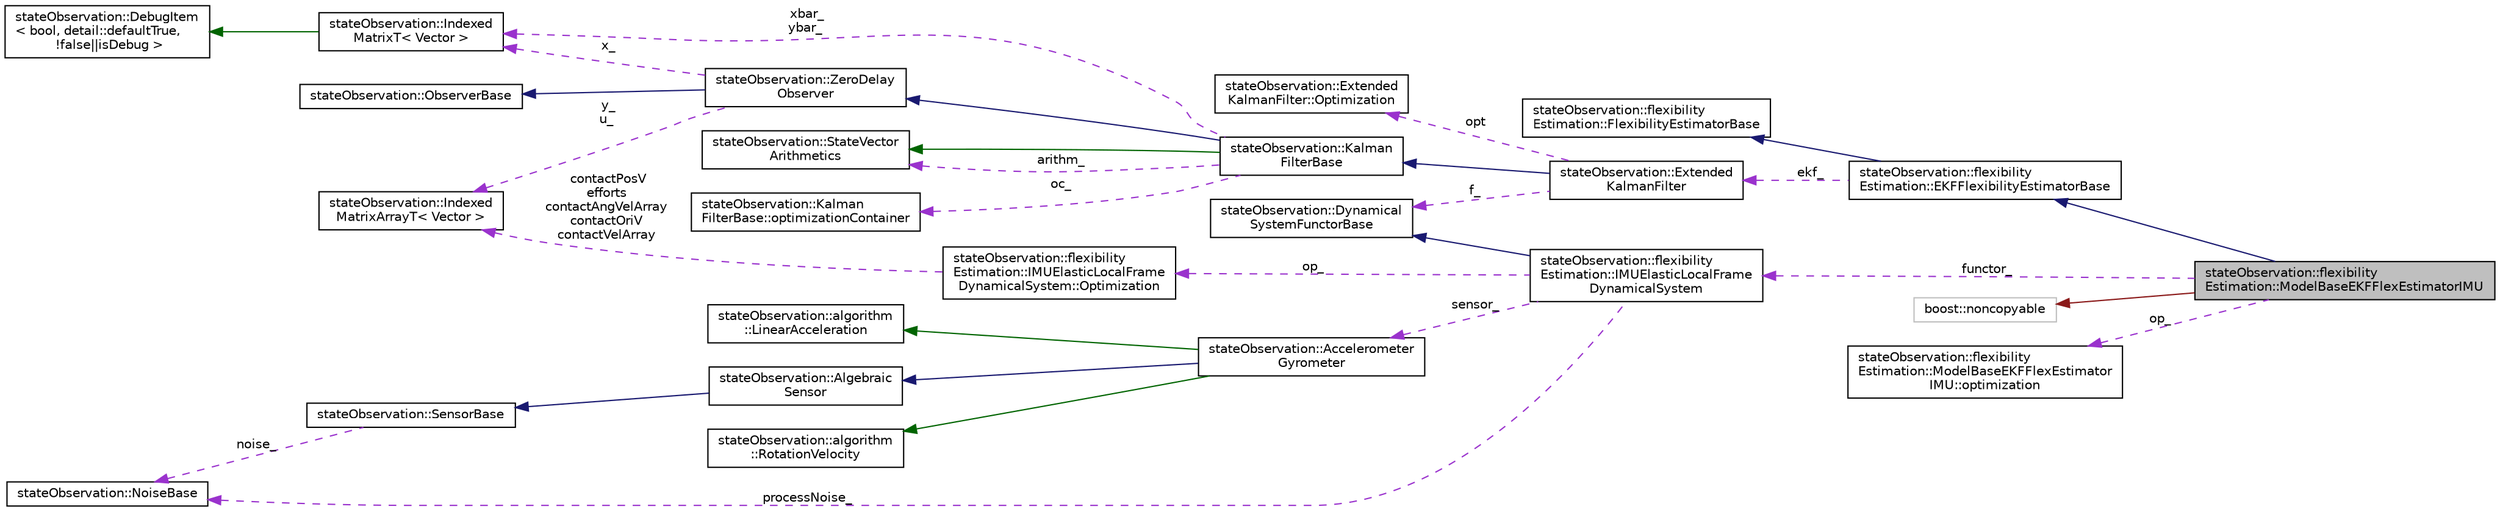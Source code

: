 digraph "stateObservation::flexibilityEstimation::ModelBaseEKFFlexEstimatorIMU"
{
 // LATEX_PDF_SIZE
  edge [fontname="Helvetica",fontsize="10",labelfontname="Helvetica",labelfontsize="10"];
  node [fontname="Helvetica",fontsize="10",shape=record];
  rankdir="LR";
  Node1 [label="stateObservation::flexibility\lEstimation::ModelBaseEKFFlexEstimatorIMU",height=0.2,width=0.4,color="black", fillcolor="grey75", style="filled", fontcolor="black",tooltip="This class implements the flexibility estimation of a robot with the hypothesis that the contact posi..."];
  Node2 -> Node1 [dir="back",color="midnightblue",fontsize="10",style="solid",fontname="Helvetica"];
  Node2 [label="stateObservation::flexibility\lEstimation::EKFFlexibilityEstimatorBase",height=0.2,width=0.4,color="black", fillcolor="white", style="filled",URL="$classstateObservation_1_1flexibilityEstimation_1_1EKFFlexibilityEstimatorBase.html",tooltip="This class is the base class of the flexibility estimators that use an extended Kalman Filter...."];
  Node3 -> Node2 [dir="back",color="midnightblue",fontsize="10",style="solid",fontname="Helvetica"];
  Node3 [label="stateObservation::flexibility\lEstimation::FlexibilityEstimatorBase",height=0.2,width=0.4,color="black", fillcolor="white", style="filled",URL="$classstateObservation_1_1flexibilityEstimation_1_1FlexibilityEstimatorBase.html",tooltip="This class is the base class of the flexibility estimators."];
  Node4 -> Node2 [dir="back",color="darkorchid3",fontsize="10",style="dashed",label=" ekf_" ,fontname="Helvetica"];
  Node4 [label="stateObservation::Extended\lKalmanFilter",height=0.2,width=0.4,color="black", fillcolor="white", style="filled",URL="$classstateObservation_1_1ExtendedKalmanFilter.html",tooltip=" "];
  Node5 -> Node4 [dir="back",color="midnightblue",fontsize="10",style="solid",fontname="Helvetica"];
  Node5 [label="stateObservation::Kalman\lFilterBase",height=0.2,width=0.4,color="black", fillcolor="white", style="filled",URL="$classstateObservation_1_1KalmanFilterBase.html",tooltip="It mostly implements the equations of Kalman filtering It is suitablle by derivation to be used incas..."];
  Node6 -> Node5 [dir="back",color="midnightblue",fontsize="10",style="solid",fontname="Helvetica"];
  Node6 [label="stateObservation::ZeroDelay\lObserver",height=0.2,width=0.4,color="black", fillcolor="white", style="filled",URL="$classstateObservation_1_1ZeroDelayObserver.html",tooltip="Defines the base class of online zero delay observers. Zero delay observers are the classical state o..."];
  Node7 -> Node6 [dir="back",color="midnightblue",fontsize="10",style="solid",fontname="Helvetica"];
  Node7 [label="stateObservation::ObserverBase",height=0.2,width=0.4,color="black", fillcolor="white", style="filled",URL="$classstateObservation_1_1ObserverBase.html",tooltip="The base class for observers. The observer is destinated to any dynamical system with a vector state ..."];
  Node8 -> Node6 [dir="back",color="darkorchid3",fontsize="10",style="dashed",label=" y_\nu_" ,fontname="Helvetica"];
  Node8 [label="stateObservation::Indexed\lMatrixArrayT\< Vector \>",height=0.2,width=0.4,color="black", fillcolor="white", style="filled",URL="$classstateObservation_1_1IndexedMatrixArrayT.html",tooltip=" "];
  Node9 -> Node6 [dir="back",color="darkorchid3",fontsize="10",style="dashed",label=" x_" ,fontname="Helvetica"];
  Node9 [label="stateObservation::Indexed\lMatrixT\< Vector \>",height=0.2,width=0.4,color="black", fillcolor="white", style="filled",URL="$classstateObservation_1_1IndexedMatrixT.html",tooltip=" "];
  Node10 -> Node9 [dir="back",color="darkgreen",fontsize="10",style="solid",fontname="Helvetica"];
  Node10 [label="stateObservation::DebugItem\l\< bool, detail::defaultTrue,\l !false\|\|isDebug \>",height=0.2,width=0.4,color="black", fillcolor="white", style="filled",URL="$classstateObservation_1_1DebugItem.html",tooltip=" "];
  Node11 -> Node5 [dir="back",color="darkgreen",fontsize="10",style="solid",fontname="Helvetica"];
  Node11 [label="stateObservation::StateVector\lArithmetics",height=0.2,width=0.4,color="black", fillcolor="white", style="filled",URL="$classstateObservation_1_1StateVectorArithmetics.html",tooltip="This class is used to customize the way the difference between measurements, the state update functio..."];
  Node12 -> Node5 [dir="back",color="darkorchid3",fontsize="10",style="dashed",label=" oc_" ,fontname="Helvetica"];
  Node12 [label="stateObservation::Kalman\lFilterBase::optimizationContainer",height=0.2,width=0.4,color="black", fillcolor="white", style="filled",URL="$structstateObservation_1_1KalmanFilterBase_1_1optimizationContainer.html",tooltip=" "];
  Node11 -> Node5 [dir="back",color="darkorchid3",fontsize="10",style="dashed",label=" arithm_" ,fontname="Helvetica"];
  Node9 -> Node5 [dir="back",color="darkorchid3",fontsize="10",style="dashed",label=" xbar_\nybar_" ,fontname="Helvetica"];
  Node13 -> Node4 [dir="back",color="darkorchid3",fontsize="10",style="dashed",label=" opt" ,fontname="Helvetica"];
  Node13 [label="stateObservation::Extended\lKalmanFilter::Optimization",height=0.2,width=0.4,color="black", fillcolor="white", style="filled",URL="$structstateObservation_1_1ExtendedKalmanFilter_1_1Optimization.html",tooltip=" "];
  Node14 -> Node4 [dir="back",color="darkorchid3",fontsize="10",style="dashed",label=" f_" ,fontname="Helvetica"];
  Node14 [label="stateObservation::Dynamical\lSystemFunctorBase",height=0.2,width=0.4,color="black", fillcolor="white", style="filled",URL="$classstateObservation_1_1DynamicalSystemFunctorBase.html",tooltip="This is the base class of any functor that describes the dynamics of the state and the measurement...."];
  Node15 -> Node1 [dir="back",color="firebrick4",fontsize="10",style="solid",fontname="Helvetica"];
  Node15 [label="boost::noncopyable",height=0.2,width=0.4,color="grey75", fillcolor="white", style="filled",tooltip=" "];
  Node16 -> Node1 [dir="back",color="darkorchid3",fontsize="10",style="dashed",label=" op_" ,fontname="Helvetica"];
  Node16 [label="stateObservation::flexibility\lEstimation::ModelBaseEKFFlexEstimator\lIMU::optimization",height=0.2,width=0.4,color="black", fillcolor="white", style="filled",URL="$structstateObservation_1_1flexibilityEstimation_1_1ModelBaseEKFFlexEstimatorIMU_1_1optimization.html",tooltip=" "];
  Node17 -> Node1 [dir="back",color="darkorchid3",fontsize="10",style="dashed",label=" functor_" ,fontname="Helvetica"];
  Node17 [label="stateObservation::flexibility\lEstimation::IMUElasticLocalFrame\lDynamicalSystem",height=0.2,width=0.4,color="black", fillcolor="white", style="filled",URL="$classstateObservation_1_1flexibilityEstimation_1_1IMUElasticLocalFrameDynamicalSystem.html",tooltip="This class describes the dynamics of a robot's flexibility this dynamics with elastic forces to bring..."];
  Node14 -> Node17 [dir="back",color="midnightblue",fontsize="10",style="solid",fontname="Helvetica"];
  Node18 -> Node17 [dir="back",color="darkorchid3",fontsize="10",style="dashed",label=" sensor_" ,fontname="Helvetica"];
  Node18 [label="stateObservation::Accelerometer\lGyrometer",height=0.2,width=0.4,color="black", fillcolor="white", style="filled",URL="$classstateObservation_1_1AccelerometerGyrometer.html",tooltip="Implements the accelerometer-gyrometer measurements."];
  Node19 -> Node18 [dir="back",color="midnightblue",fontsize="10",style="solid",fontname="Helvetica"];
  Node19 [label="stateObservation::Algebraic\lSensor",height=0.2,width=0.4,color="black", fillcolor="white", style="filled",URL="$classstateObservation_1_1AlgebraicSensor.html",tooltip="The base class for algebraic sensors. Algebraic sensors are sensors which depend only on the state va..."];
  Node20 -> Node19 [dir="back",color="midnightblue",fontsize="10",style="solid",fontname="Helvetica"];
  Node20 [label="stateObservation::SensorBase",height=0.2,width=0.4,color="black", fillcolor="white", style="filled",URL="$classstateObservation_1_1SensorBase.html",tooltip="The base class for sensors. This must be derived to implement a sensor."];
  Node21 -> Node20 [dir="back",color="darkorchid3",fontsize="10",style="dashed",label=" noise_" ,fontname="Helvetica"];
  Node21 [label="stateObservation::NoiseBase",height=0.2,width=0.4,color="black", fillcolor="white", style="filled",URL="$classstateObservation_1_1NoiseBase.html",tooltip=" "];
  Node22 -> Node18 [dir="back",color="darkgreen",fontsize="10",style="solid",fontname="Helvetica"];
  Node22 [label="stateObservation::algorithm\l::LinearAcceleration",height=0.2,width=0.4,color="black", fillcolor="white", style="filled",URL="$classstateObservation_1_1algorithm_1_1LinearAcceleration.html",tooltip="Implements the measurements given by an accelerometer."];
  Node23 -> Node18 [dir="back",color="darkgreen",fontsize="10",style="solid",fontname="Helvetica"];
  Node23 [label="stateObservation::algorithm\l::RotationVelocity",height=0.2,width=0.4,color="black", fillcolor="white", style="filled",URL="$classstateObservation_1_1algorithm_1_1RotationVelocity.html",tooltip="Implements the gyrometer measurement algorithm."];
  Node21 -> Node17 [dir="back",color="darkorchid3",fontsize="10",style="dashed",label=" processNoise_" ,fontname="Helvetica"];
  Node24 -> Node17 [dir="back",color="darkorchid3",fontsize="10",style="dashed",label=" op_" ,fontname="Helvetica"];
  Node24 [label="stateObservation::flexibility\lEstimation::IMUElasticLocalFrame\lDynamicalSystem::Optimization",height=0.2,width=0.4,color="black", fillcolor="white", style="filled",URL="$structstateObservation_1_1flexibilityEstimation_1_1IMUElasticLocalFrameDynamicalSystem_1_1Optimization.html",tooltip=" "];
  Node8 -> Node24 [dir="back",color="darkorchid3",fontsize="10",style="dashed",label=" contactPosV\nefforts\ncontactAngVelArray\ncontactOriV\ncontactVelArray" ,fontname="Helvetica"];
}
